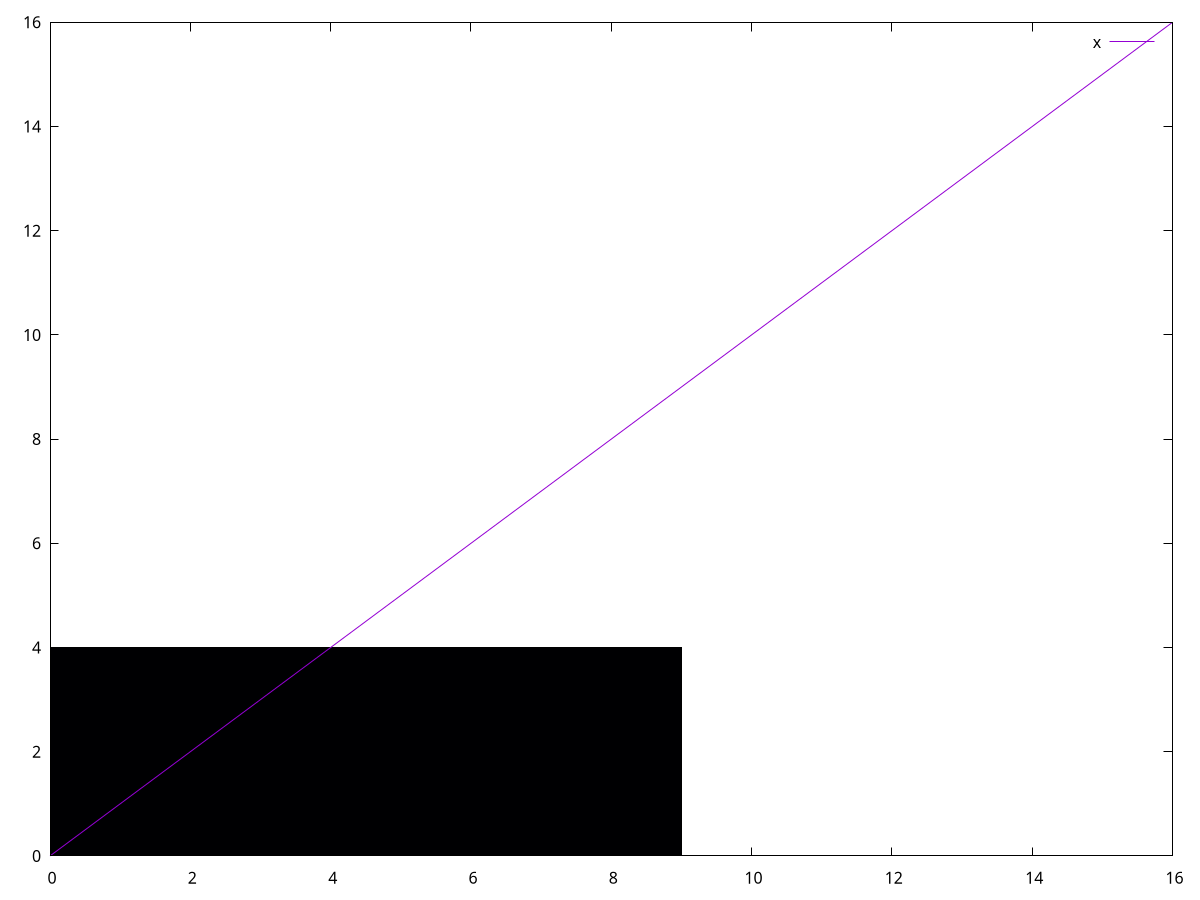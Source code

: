 set xrange [0:16]
set xrange [0:16]
L = 9
B = 4
x1 = 0
y1 = 0 
x2 = 0 + 9
y2 = 0 + 4
set object 1 rectangle from x1, y1 to x2, y2 fc rgb 2
plot x
